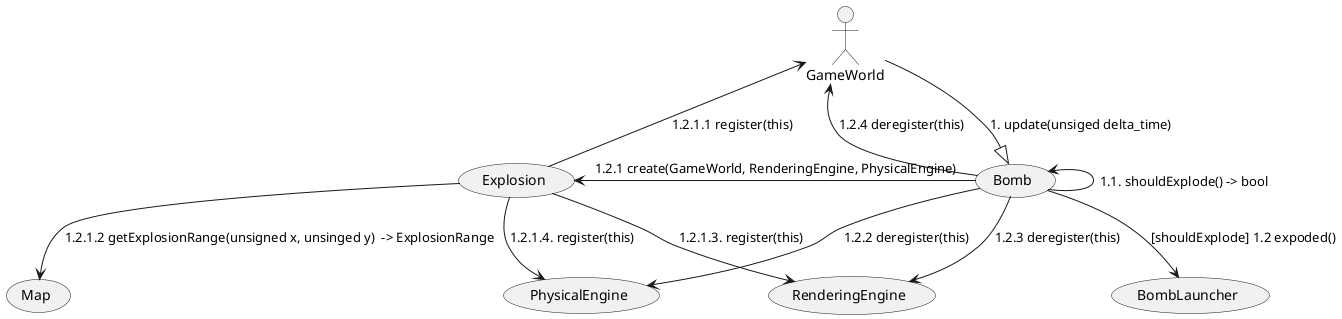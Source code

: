 @startuml

:GameWorld: -down-|> (Bomb) : 1. update(unsiged delta_time)

(Bomb) -up-> (Bomb) : 1.1. shouldExplode() -> bool
(Bomb) --> (BombLauncher) : [shouldExplode] 1.2 expoded()
(Bomb) -left-> (Explosion) : 1.2.1 create(GameWorld, RenderingEngine, PhysicalEngine)
(Bomb) -down-> (PhysicalEngine) : 1.2.2 deregister(this)
(Bomb) -down-> (RenderingEngine) : 1.2.3 deregister(this)
(Bomb) -up-> (GameWorld) : 1.2.4 deregister(this)

(Explosion) -up-> (GameWorld) : 1.2.1.1 register(this)
(Explosion) --> (Map) : 1.2.1.2 getExplosionRange(unsigned x, unsinged y)  -> ExplosionRange
(Explosion) -down-> (RenderingEngine) : 1.2.1.3. register(this)
(Explosion) -down-> (PhysicalEngine) : 1.2.1.4. register(this)

@enduml